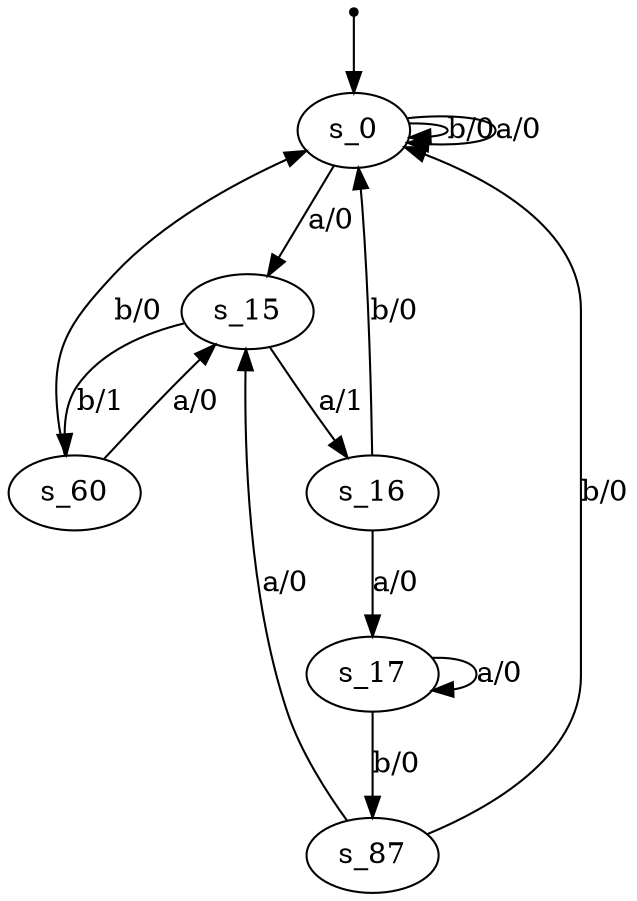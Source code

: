digraph fsm {
	s_0 [root=true]
	s_15
	s_60
	s_16
	s_17
	s_87
	qi [shape = point]
	qi -> s_0
	s_0 -> s_0 [label="b/0"]
	s_0 -> s_15 [label="a/0"]
	s_15 -> s_60 [label="b/1"]
	s_60 -> s_0 [label="b/0"]
	s_0 -> s_0 [label="a/0"]
	s_15 -> s_16 [label="a/1"]
	s_16 -> s_0 [label="b/0"]
	s_16 -> s_17 [label="a/0"]
	s_17 -> s_87 [label="b/0"]
	s_87 -> s_0 [label="b/0"]
	s_17 -> s_17 [label="a/0"]
	s_60 -> s_15 [label="a/0"]
	s_87 -> s_15 [label="a/0"]
}